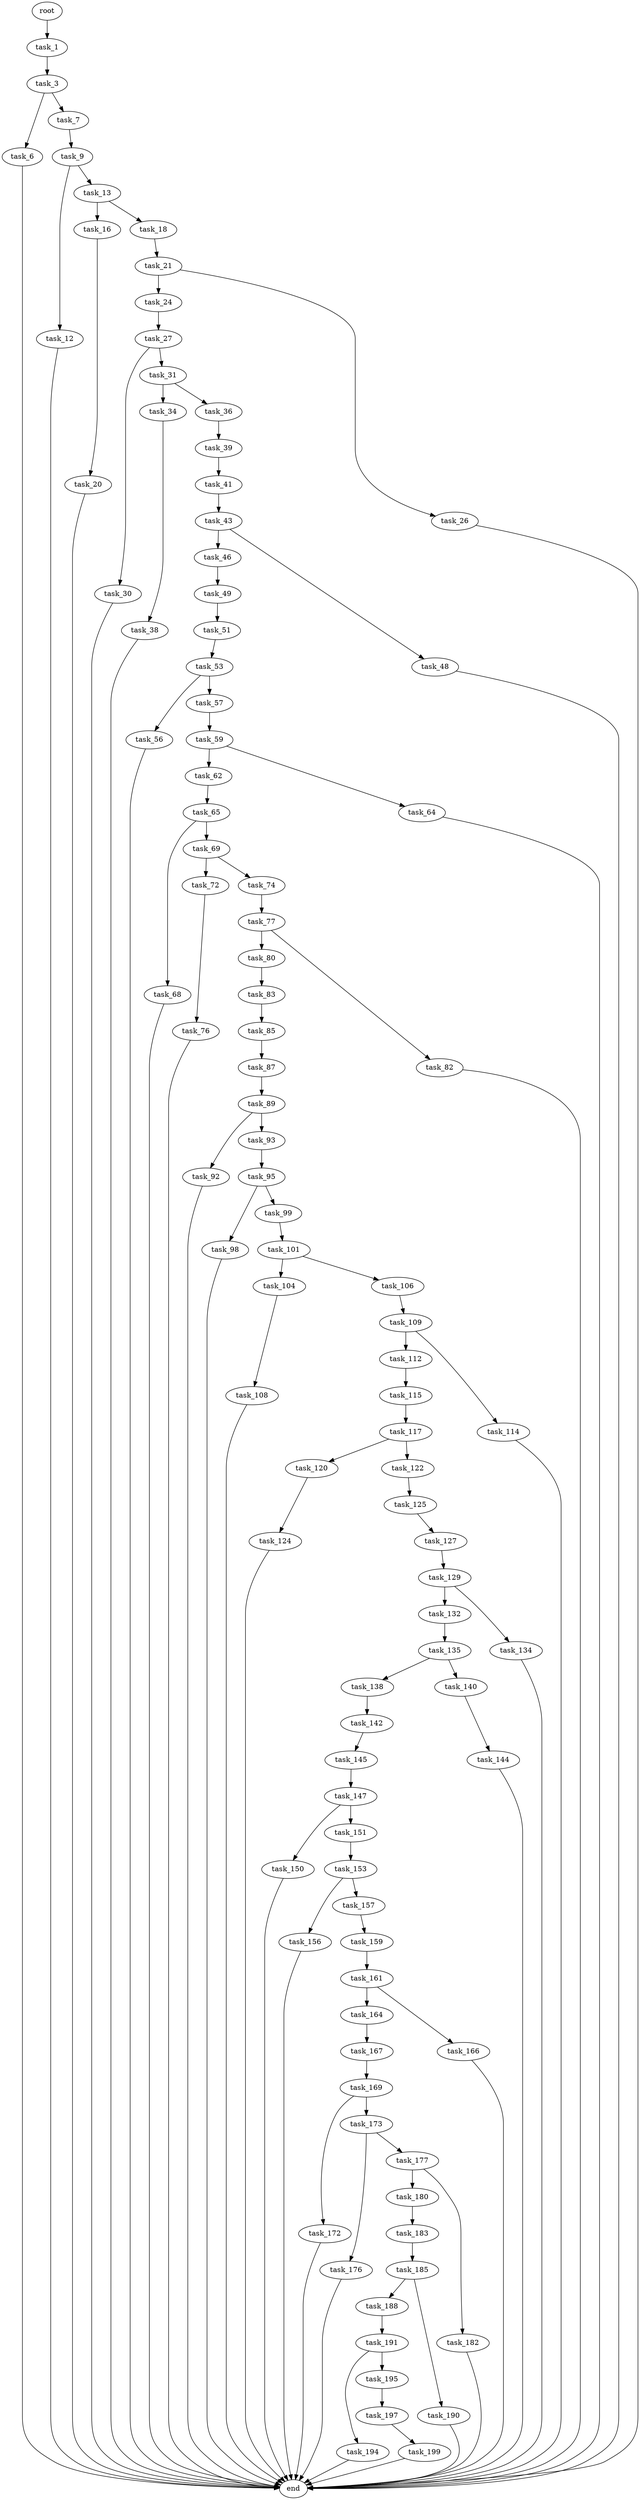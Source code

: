 digraph G {
  root [size="0.000000"];
  task_1 [size="10924258118.000000"];
  task_3 [size="26661588012.000000"];
  task_6 [size="8589934592.000000"];
  task_7 [size="15020136888.000000"];
  end [size="0.000000"];
  task_9 [size="116605973952.000000"];
  task_12 [size="8430882128.000000"];
  task_13 [size="34656576415.000000"];
  task_16 [size="2747975557.000000"];
  task_18 [size="8070923309.000000"];
  task_20 [size="1073741824000.000000"];
  task_21 [size="913699740561.000000"];
  task_24 [size="10784176899.000000"];
  task_26 [size="1073741824000.000000"];
  task_27 [size="23887308050.000000"];
  task_30 [size="307719522032.000000"];
  task_31 [size="637780717.000000"];
  task_34 [size="549755813888.000000"];
  task_36 [size="782757789696.000000"];
  task_38 [size="23385736241.000000"];
  task_39 [size="134217728000.000000"];
  task_41 [size="20259802472.000000"];
  task_43 [size="52817538186.000000"];
  task_46 [size="28991029248.000000"];
  task_48 [size="8589934592.000000"];
  task_49 [size="183008252168.000000"];
  task_51 [size="28662687316.000000"];
  task_53 [size="1504383375.000000"];
  task_56 [size="8589934592.000000"];
  task_57 [size="231928233984.000000"];
  task_59 [size="231928233984.000000"];
  task_62 [size="11817803896.000000"];
  task_64 [size="124329302265.000000"];
  task_65 [size="3688924572.000000"];
  task_68 [size="204840090069.000000"];
  task_69 [size="382400696600.000000"];
  task_72 [size="549755813888.000000"];
  task_74 [size="6332773114.000000"];
  task_76 [size="782757789696.000000"];
  task_77 [size="368293445632.000000"];
  task_80 [size="6127705709.000000"];
  task_82 [size="15684832495.000000"];
  task_83 [size="368293445632.000000"];
  task_85 [size="549755813888.000000"];
  task_87 [size="782757789696.000000"];
  task_89 [size="3580513844.000000"];
  task_92 [size="10281158158.000000"];
  task_93 [size="1535668847.000000"];
  task_95 [size="28991029248.000000"];
  task_98 [size="470473888.000000"];
  task_99 [size="628741626572.000000"];
  task_101 [size="1073741824000.000000"];
  task_104 [size="61889041884.000000"];
  task_106 [size="389330364432.000000"];
  task_108 [size="1828080658.000000"];
  task_109 [size="28539585388.000000"];
  task_112 [size="28991029248.000000"];
  task_114 [size="1857582074.000000"];
  task_115 [size="8589934592.000000"];
  task_117 [size="233792761852.000000"];
  task_120 [size="3232657202.000000"];
  task_122 [size="14221015410.000000"];
  task_124 [size="231928233984.000000"];
  task_125 [size="303588783329.000000"];
  task_127 [size="1073741824000.000000"];
  task_129 [size="185309025156.000000"];
  task_132 [size="28991029248.000000"];
  task_134 [size="67275232285.000000"];
  task_135 [size="134217728000.000000"];
  task_138 [size="25104718972.000000"];
  task_140 [size="38493606327.000000"];
  task_142 [size="1735496313.000000"];
  task_144 [size="782757789696.000000"];
  task_145 [size="267837878412.000000"];
  task_147 [size="12894034241.000000"];
  task_150 [size="231928233984.000000"];
  task_151 [size="289281715298.000000"];
  task_153 [size="7971985072.000000"];
  task_156 [size="782757789696.000000"];
  task_157 [size="24499091222.000000"];
  task_159 [size="8589934592.000000"];
  task_161 [size="68719476736.000000"];
  task_164 [size="2964669658.000000"];
  task_166 [size="1073741824000.000000"];
  task_167 [size="10384784870.000000"];
  task_169 [size="488773991992.000000"];
  task_172 [size="8507998560.000000"];
  task_173 [size="68719476736.000000"];
  task_176 [size="16076926982.000000"];
  task_177 [size="368293445632.000000"];
  task_180 [size="256142545733.000000"];
  task_182 [size="1073741824000.000000"];
  task_183 [size="5822474781.000000"];
  task_185 [size="782757789696.000000"];
  task_188 [size="740721196228.000000"];
  task_190 [size="12275145348.000000"];
  task_191 [size="134217728000.000000"];
  task_194 [size="368293445632.000000"];
  task_195 [size="231928233984.000000"];
  task_197 [size="1073741824000.000000"];
  task_199 [size="61519703925.000000"];

  root -> task_1 [size="1.000000"];
  task_1 -> task_3 [size="536870912.000000"];
  task_3 -> task_6 [size="134217728.000000"];
  task_3 -> task_7 [size="134217728.000000"];
  task_6 -> end [size="1.000000"];
  task_7 -> task_9 [size="75497472.000000"];
  task_9 -> task_12 [size="536870912.000000"];
  task_9 -> task_13 [size="536870912.000000"];
  task_12 -> end [size="1.000000"];
  task_13 -> task_16 [size="75497472.000000"];
  task_13 -> task_18 [size="75497472.000000"];
  task_16 -> task_20 [size="75497472.000000"];
  task_18 -> task_21 [size="134217728.000000"];
  task_20 -> end [size="1.000000"];
  task_21 -> task_24 [size="679477248.000000"];
  task_21 -> task_26 [size="679477248.000000"];
  task_24 -> task_27 [size="411041792.000000"];
  task_26 -> end [size="1.000000"];
  task_27 -> task_30 [size="536870912.000000"];
  task_27 -> task_31 [size="536870912.000000"];
  task_30 -> end [size="1.000000"];
  task_31 -> task_34 [size="33554432.000000"];
  task_31 -> task_36 [size="33554432.000000"];
  task_34 -> task_38 [size="536870912.000000"];
  task_36 -> task_39 [size="679477248.000000"];
  task_38 -> end [size="1.000000"];
  task_39 -> task_41 [size="209715200.000000"];
  task_41 -> task_43 [size="33554432.000000"];
  task_43 -> task_46 [size="75497472.000000"];
  task_43 -> task_48 [size="75497472.000000"];
  task_46 -> task_49 [size="75497472.000000"];
  task_48 -> end [size="1.000000"];
  task_49 -> task_51 [size="301989888.000000"];
  task_51 -> task_53 [size="838860800.000000"];
  task_53 -> task_56 [size="75497472.000000"];
  task_53 -> task_57 [size="75497472.000000"];
  task_56 -> end [size="1.000000"];
  task_57 -> task_59 [size="301989888.000000"];
  task_59 -> task_62 [size="301989888.000000"];
  task_59 -> task_64 [size="301989888.000000"];
  task_62 -> task_65 [size="209715200.000000"];
  task_64 -> end [size="1.000000"];
  task_65 -> task_68 [size="75497472.000000"];
  task_65 -> task_69 [size="75497472.000000"];
  task_68 -> end [size="1.000000"];
  task_69 -> task_72 [size="536870912.000000"];
  task_69 -> task_74 [size="536870912.000000"];
  task_72 -> task_76 [size="536870912.000000"];
  task_74 -> task_77 [size="301989888.000000"];
  task_76 -> end [size="1.000000"];
  task_77 -> task_80 [size="411041792.000000"];
  task_77 -> task_82 [size="411041792.000000"];
  task_80 -> task_83 [size="209715200.000000"];
  task_82 -> end [size="1.000000"];
  task_83 -> task_85 [size="411041792.000000"];
  task_85 -> task_87 [size="536870912.000000"];
  task_87 -> task_89 [size="679477248.000000"];
  task_89 -> task_92 [size="134217728.000000"];
  task_89 -> task_93 [size="134217728.000000"];
  task_92 -> end [size="1.000000"];
  task_93 -> task_95 [size="75497472.000000"];
  task_95 -> task_98 [size="75497472.000000"];
  task_95 -> task_99 [size="75497472.000000"];
  task_98 -> end [size="1.000000"];
  task_99 -> task_101 [size="411041792.000000"];
  task_101 -> task_104 [size="838860800.000000"];
  task_101 -> task_106 [size="838860800.000000"];
  task_104 -> task_108 [size="75497472.000000"];
  task_106 -> task_109 [size="301989888.000000"];
  task_108 -> end [size="1.000000"];
  task_109 -> task_112 [size="33554432.000000"];
  task_109 -> task_114 [size="33554432.000000"];
  task_112 -> task_115 [size="75497472.000000"];
  task_114 -> end [size="1.000000"];
  task_115 -> task_117 [size="33554432.000000"];
  task_117 -> task_120 [size="536870912.000000"];
  task_117 -> task_122 [size="536870912.000000"];
  task_120 -> task_124 [size="75497472.000000"];
  task_122 -> task_125 [size="33554432.000000"];
  task_124 -> end [size="1.000000"];
  task_125 -> task_127 [size="209715200.000000"];
  task_127 -> task_129 [size="838860800.000000"];
  task_129 -> task_132 [size="134217728.000000"];
  task_129 -> task_134 [size="134217728.000000"];
  task_132 -> task_135 [size="75497472.000000"];
  task_134 -> end [size="1.000000"];
  task_135 -> task_138 [size="209715200.000000"];
  task_135 -> task_140 [size="209715200.000000"];
  task_138 -> task_142 [size="75497472.000000"];
  task_140 -> task_144 [size="75497472.000000"];
  task_142 -> task_145 [size="209715200.000000"];
  task_144 -> end [size="1.000000"];
  task_145 -> task_147 [size="536870912.000000"];
  task_147 -> task_150 [size="838860800.000000"];
  task_147 -> task_151 [size="838860800.000000"];
  task_150 -> end [size="1.000000"];
  task_151 -> task_153 [size="838860800.000000"];
  task_153 -> task_156 [size="838860800.000000"];
  task_153 -> task_157 [size="838860800.000000"];
  task_156 -> end [size="1.000000"];
  task_157 -> task_159 [size="536870912.000000"];
  task_159 -> task_161 [size="33554432.000000"];
  task_161 -> task_164 [size="134217728.000000"];
  task_161 -> task_166 [size="134217728.000000"];
  task_164 -> task_167 [size="301989888.000000"];
  task_166 -> end [size="1.000000"];
  task_167 -> task_169 [size="411041792.000000"];
  task_169 -> task_172 [size="536870912.000000"];
  task_169 -> task_173 [size="536870912.000000"];
  task_172 -> end [size="1.000000"];
  task_173 -> task_176 [size="134217728.000000"];
  task_173 -> task_177 [size="134217728.000000"];
  task_176 -> end [size="1.000000"];
  task_177 -> task_180 [size="411041792.000000"];
  task_177 -> task_182 [size="411041792.000000"];
  task_180 -> task_183 [size="209715200.000000"];
  task_182 -> end [size="1.000000"];
  task_183 -> task_185 [size="411041792.000000"];
  task_185 -> task_188 [size="679477248.000000"];
  task_185 -> task_190 [size="679477248.000000"];
  task_188 -> task_191 [size="536870912.000000"];
  task_190 -> end [size="1.000000"];
  task_191 -> task_194 [size="209715200.000000"];
  task_191 -> task_195 [size="209715200.000000"];
  task_194 -> end [size="1.000000"];
  task_195 -> task_197 [size="301989888.000000"];
  task_197 -> task_199 [size="838860800.000000"];
  task_199 -> end [size="1.000000"];
}
